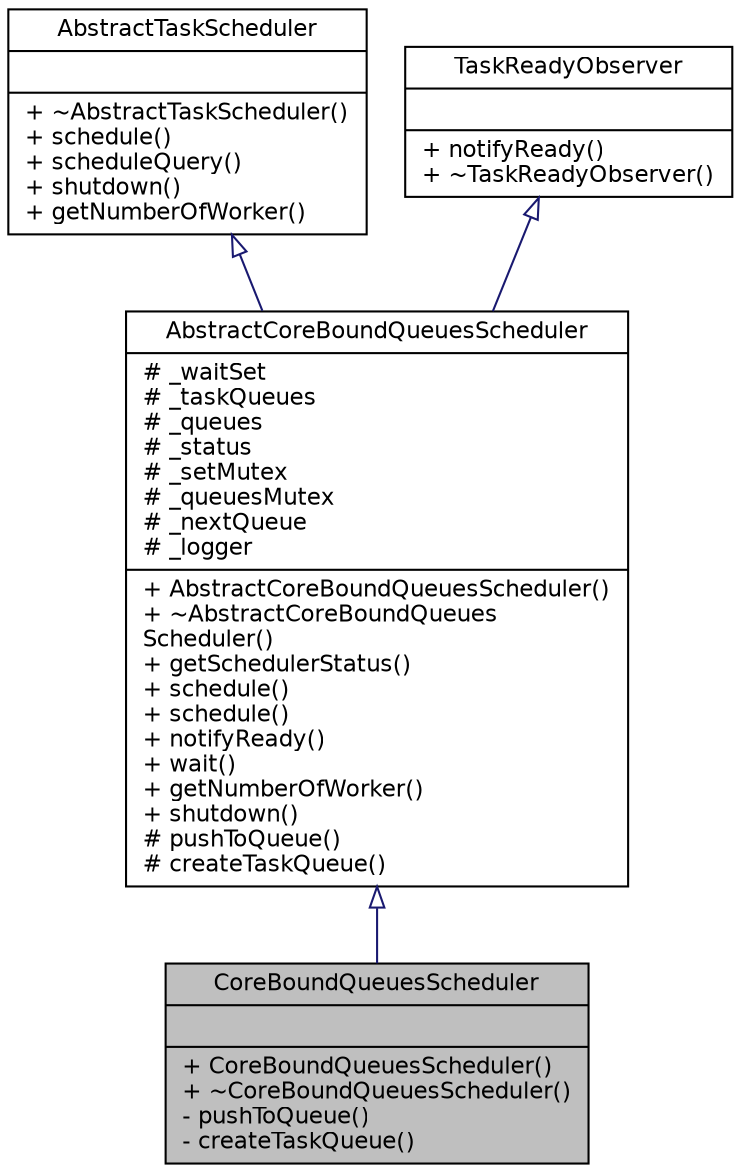 digraph "CoreBoundQueuesScheduler"
{
  edge [fontname="Helvetica",fontsize="11",labelfontname="Helvetica",labelfontsize="11"];
  node [fontname="Helvetica",fontsize="11",shape=record];
  Node1 [label="{CoreBoundQueuesScheduler\n||+ CoreBoundQueuesScheduler()\l+ ~CoreBoundQueuesScheduler()\l- pushToQueue()\l- createTaskQueue()\l}",height=0.2,width=0.4,color="black", fillcolor="grey75", style="filled" fontcolor="black"];
  Node2 -> Node1 [dir="back",color="midnightblue",fontsize="11",style="solid",arrowtail="onormal",fontname="Helvetica"];
  Node2 [label="{AbstractCoreBoundQueuesScheduler\n|# _waitSet\l# _taskQueues\l# _queues\l# _status\l# _setMutex\l# _queuesMutex\l# _nextQueue\l# _logger\l|+ AbstractCoreBoundQueuesScheduler()\l+ ~AbstractCoreBoundQueues\lScheduler()\l+ getSchedulerStatus()\l+ schedule()\l+ schedule()\l+ notifyReady()\l+ wait()\l+ getNumberOfWorker()\l+ shutdown()\l# pushToQueue()\l# createTaskQueue()\l}",height=0.2,width=0.4,color="black", fillcolor="white", style="filled",URL="$class_abstract_core_bound_queues_scheduler.html"];
  Node3 -> Node2 [dir="back",color="midnightblue",fontsize="11",style="solid",arrowtail="onormal",fontname="Helvetica"];
  Node3 [label="{AbstractTaskScheduler\n||+ ~AbstractTaskScheduler()\l+ schedule()\l+ scheduleQuery()\l+ shutdown()\l+ getNumberOfWorker()\l}",height=0.2,width=0.4,color="black", fillcolor="white", style="filled",URL="$class_abstract_task_scheduler.html"];
  Node4 -> Node2 [dir="back",color="midnightblue",fontsize="11",style="solid",arrowtail="onormal",fontname="Helvetica"];
  Node4 [label="{TaskReadyObserver\n||+ notifyReady()\l+ ~TaskReadyObserver()\l}",height=0.2,width=0.4,color="black", fillcolor="white", style="filled",URL="$class_task_ready_observer.html"];
}
